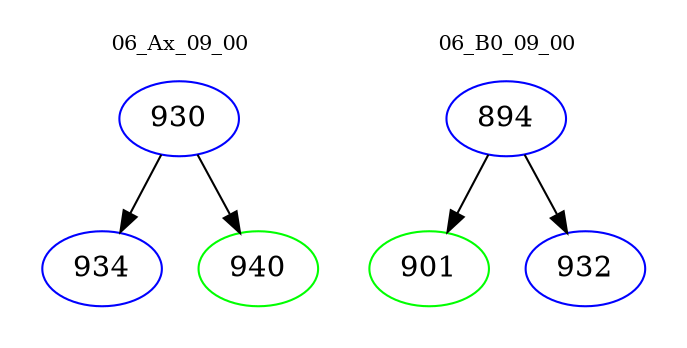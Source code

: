 digraph{
subgraph cluster_0 {
color = white
label = "06_Ax_09_00";
fontsize=10;
T0_930 [label="930", color="blue"]
T0_930 -> T0_934 [color="black"]
T0_934 [label="934", color="blue"]
T0_930 -> T0_940 [color="black"]
T0_940 [label="940", color="green"]
}
subgraph cluster_1 {
color = white
label = "06_B0_09_00";
fontsize=10;
T1_894 [label="894", color="blue"]
T1_894 -> T1_901 [color="black"]
T1_901 [label="901", color="green"]
T1_894 -> T1_932 [color="black"]
T1_932 [label="932", color="blue"]
}
}
